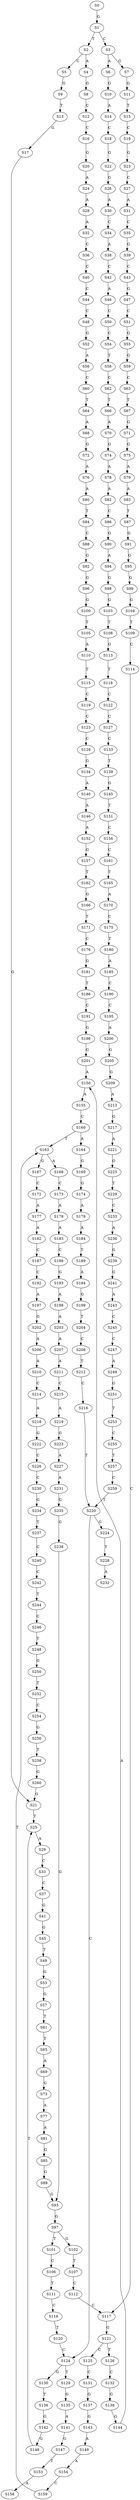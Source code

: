 strict digraph  {
	S0 -> S1 [ label = G ];
	S1 -> S2 [ label = T ];
	S1 -> S3 [ label = C ];
	S2 -> S4 [ label = A ];
	S2 -> S5 [ label = C ];
	S3 -> S6 [ label = A ];
	S3 -> S7 [ label = G ];
	S4 -> S8 [ label = G ];
	S5 -> S9 [ label = G ];
	S6 -> S10 [ label = G ];
	S7 -> S11 [ label = G ];
	S8 -> S12 [ label = C ];
	S9 -> S13 [ label = T ];
	S10 -> S14 [ label = A ];
	S11 -> S15 [ label = T ];
	S12 -> S16 [ label = C ];
	S13 -> S17 [ label = G ];
	S14 -> S18 [ label = C ];
	S15 -> S19 [ label = C ];
	S16 -> S20 [ label = G ];
	S17 -> S21 [ label = G ];
	S18 -> S22 [ label = G ];
	S19 -> S23 [ label = G ];
	S20 -> S24 [ label = A ];
	S21 -> S25 [ label = T ];
	S22 -> S26 [ label = G ];
	S23 -> S27 [ label = C ];
	S24 -> S28 [ label = A ];
	S25 -> S29 [ label = A ];
	S26 -> S30 [ label = A ];
	S27 -> S31 [ label = A ];
	S28 -> S32 [ label = A ];
	S29 -> S33 [ label = C ];
	S30 -> S34 [ label = C ];
	S31 -> S35 [ label = C ];
	S32 -> S36 [ label = C ];
	S33 -> S37 [ label = C ];
	S34 -> S38 [ label = A ];
	S35 -> S39 [ label = G ];
	S36 -> S40 [ label = C ];
	S37 -> S41 [ label = G ];
	S38 -> S42 [ label = C ];
	S39 -> S43 [ label = C ];
	S40 -> S44 [ label = C ];
	S41 -> S45 [ label = G ];
	S42 -> S46 [ label = A ];
	S43 -> S47 [ label = G ];
	S44 -> S48 [ label = C ];
	S45 -> S49 [ label = T ];
	S46 -> S50 [ label = C ];
	S47 -> S51 [ label = C ];
	S48 -> S52 [ label = G ];
	S49 -> S53 [ label = G ];
	S50 -> S54 [ label = C ];
	S51 -> S55 [ label = G ];
	S52 -> S56 [ label = A ];
	S53 -> S57 [ label = G ];
	S54 -> S58 [ label = T ];
	S55 -> S59 [ label = G ];
	S56 -> S60 [ label = C ];
	S57 -> S61 [ label = T ];
	S58 -> S62 [ label = C ];
	S59 -> S63 [ label = C ];
	S60 -> S64 [ label = T ];
	S61 -> S65 [ label = T ];
	S62 -> S66 [ label = T ];
	S63 -> S67 [ label = T ];
	S64 -> S68 [ label = A ];
	S65 -> S69 [ label = A ];
	S66 -> S70 [ label = A ];
	S67 -> S71 [ label = G ];
	S68 -> S72 [ label = G ];
	S69 -> S73 [ label = G ];
	S70 -> S74 [ label = G ];
	S71 -> S75 [ label = G ];
	S72 -> S76 [ label = A ];
	S73 -> S77 [ label = A ];
	S74 -> S78 [ label = A ];
	S75 -> S79 [ label = A ];
	S76 -> S80 [ label = A ];
	S77 -> S81 [ label = A ];
	S78 -> S82 [ label = A ];
	S79 -> S83 [ label = A ];
	S80 -> S84 [ label = T ];
	S81 -> S85 [ label = G ];
	S82 -> S86 [ label = C ];
	S83 -> S87 [ label = T ];
	S84 -> S88 [ label = C ];
	S85 -> S89 [ label = G ];
	S86 -> S90 [ label = G ];
	S87 -> S91 [ label = G ];
	S88 -> S92 [ label = G ];
	S89 -> S93 [ label = G ];
	S90 -> S94 [ label = A ];
	S91 -> S95 [ label = G ];
	S92 -> S96 [ label = G ];
	S93 -> S97 [ label = G ];
	S94 -> S98 [ label = G ];
	S95 -> S99 [ label = G ];
	S96 -> S100 [ label = G ];
	S97 -> S101 [ label = T ];
	S97 -> S102 [ label = G ];
	S98 -> S103 [ label = G ];
	S99 -> S104 [ label = G ];
	S100 -> S105 [ label = T ];
	S101 -> S106 [ label = C ];
	S102 -> S107 [ label = T ];
	S103 -> S108 [ label = T ];
	S104 -> S109 [ label = T ];
	S105 -> S110 [ label = A ];
	S106 -> S111 [ label = T ];
	S107 -> S112 [ label = C ];
	S108 -> S113 [ label = G ];
	S109 -> S114 [ label = C ];
	S110 -> S115 [ label = T ];
	S111 -> S116 [ label = C ];
	S112 -> S117 [ label = C ];
	S113 -> S118 [ label = T ];
	S114 -> S117 [ label = C ];
	S115 -> S119 [ label = C ];
	S116 -> S120 [ label = T ];
	S117 -> S121 [ label = G ];
	S118 -> S122 [ label = C ];
	S119 -> S123 [ label = C ];
	S120 -> S124 [ label = C ];
	S121 -> S125 [ label = C ];
	S121 -> S126 [ label = T ];
	S122 -> S127 [ label = C ];
	S123 -> S128 [ label = C ];
	S124 -> S129 [ label = T ];
	S124 -> S130 [ label = G ];
	S125 -> S131 [ label = C ];
	S126 -> S132 [ label = C ];
	S127 -> S133 [ label = C ];
	S128 -> S134 [ label = G ];
	S129 -> S135 [ label = G ];
	S130 -> S136 [ label = T ];
	S131 -> S137 [ label = G ];
	S132 -> S138 [ label = G ];
	S133 -> S139 [ label = T ];
	S134 -> S140 [ label = A ];
	S135 -> S141 [ label = A ];
	S136 -> S142 [ label = G ];
	S137 -> S143 [ label = G ];
	S138 -> S144 [ label = G ];
	S139 -> S145 [ label = G ];
	S140 -> S146 [ label = A ];
	S141 -> S147 [ label = G ];
	S142 -> S148 [ label = G ];
	S143 -> S149 [ label = A ];
	S144 -> S150 [ label = A ];
	S145 -> S151 [ label = T ];
	S146 -> S152 [ label = A ];
	S147 -> S153 [ label = T ];
	S148 -> S25 [ label = T ];
	S149 -> S154 [ label = A ];
	S150 -> S155 [ label = A ];
	S151 -> S156 [ label = C ];
	S152 -> S157 [ label = G ];
	S153 -> S158 [ label = A ];
	S154 -> S159 [ label = C ];
	S155 -> S160 [ label = C ];
	S156 -> S161 [ label = C ];
	S157 -> S162 [ label = T ];
	S159 -> S163 [ label = T ];
	S160 -> S164 [ label = A ];
	S160 -> S163 [ label = T ];
	S161 -> S165 [ label = T ];
	S162 -> S166 [ label = G ];
	S163 -> S167 [ label = G ];
	S163 -> S168 [ label = A ];
	S164 -> S169 [ label = G ];
	S165 -> S170 [ label = A ];
	S166 -> S171 [ label = T ];
	S167 -> S172 [ label = C ];
	S168 -> S173 [ label = C ];
	S169 -> S174 [ label = G ];
	S170 -> S175 [ label = C ];
	S171 -> S176 [ label = C ];
	S172 -> S177 [ label = A ];
	S173 -> S178 [ label = A ];
	S174 -> S179 [ label = A ];
	S175 -> S180 [ label = T ];
	S176 -> S181 [ label = G ];
	S177 -> S182 [ label = A ];
	S178 -> S183 [ label = A ];
	S179 -> S184 [ label = A ];
	S180 -> S185 [ label = A ];
	S181 -> S186 [ label = T ];
	S182 -> S187 [ label = C ];
	S183 -> S188 [ label = C ];
	S184 -> S189 [ label = T ];
	S185 -> S190 [ label = C ];
	S186 -> S191 [ label = C ];
	S187 -> S192 [ label = C ];
	S188 -> S193 [ label = G ];
	S189 -> S194 [ label = A ];
	S190 -> S195 [ label = C ];
	S191 -> S196 [ label = G ];
	S192 -> S197 [ label = A ];
	S193 -> S198 [ label = A ];
	S194 -> S199 [ label = G ];
	S195 -> S200 [ label = A ];
	S196 -> S201 [ label = G ];
	S197 -> S202 [ label = G ];
	S198 -> S203 [ label = A ];
	S199 -> S204 [ label = T ];
	S200 -> S205 [ label = G ];
	S201 -> S150 [ label = A ];
	S202 -> S206 [ label = A ];
	S203 -> S207 [ label = A ];
	S204 -> S208 [ label = C ];
	S205 -> S209 [ label = G ];
	S206 -> S210 [ label = A ];
	S207 -> S211 [ label = A ];
	S208 -> S212 [ label = T ];
	S209 -> S213 [ label = A ];
	S210 -> S214 [ label = C ];
	S211 -> S215 [ label = C ];
	S212 -> S216 [ label = C ];
	S213 -> S217 [ label = G ];
	S214 -> S218 [ label = A ];
	S215 -> S219 [ label = A ];
	S216 -> S220 [ label = T ];
	S217 -> S221 [ label = A ];
	S218 -> S222 [ label = G ];
	S219 -> S223 [ label = G ];
	S220 -> S124 [ label = C ];
	S220 -> S224 [ label = G ];
	S221 -> S225 [ label = G ];
	S222 -> S226 [ label = C ];
	S223 -> S227 [ label = A ];
	S224 -> S228 [ label = T ];
	S225 -> S229 [ label = T ];
	S226 -> S230 [ label = C ];
	S227 -> S231 [ label = A ];
	S228 -> S232 [ label = A ];
	S229 -> S233 [ label = C ];
	S230 -> S234 [ label = G ];
	S231 -> S235 [ label = G ];
	S233 -> S236 [ label = A ];
	S234 -> S237 [ label = T ];
	S235 -> S238 [ label = G ];
	S236 -> S239 [ label = G ];
	S237 -> S240 [ label = C ];
	S238 -> S93 [ label = G ];
	S239 -> S241 [ label = G ];
	S240 -> S242 [ label = C ];
	S241 -> S243 [ label = A ];
	S242 -> S244 [ label = T ];
	S243 -> S245 [ label = C ];
	S244 -> S246 [ label = C ];
	S245 -> S247 [ label = C ];
	S246 -> S248 [ label = T ];
	S247 -> S249 [ label = A ];
	S248 -> S250 [ label = G ];
	S249 -> S251 [ label = G ];
	S250 -> S252 [ label = T ];
	S251 -> S253 [ label = T ];
	S252 -> S254 [ label = C ];
	S253 -> S255 [ label = C ];
	S254 -> S256 [ label = G ];
	S255 -> S257 [ label = T ];
	S256 -> S258 [ label = T ];
	S257 -> S259 [ label = C ];
	S258 -> S260 [ label = G ];
	S259 -> S220 [ label = T ];
	S260 -> S21 [ label = G ];
}

